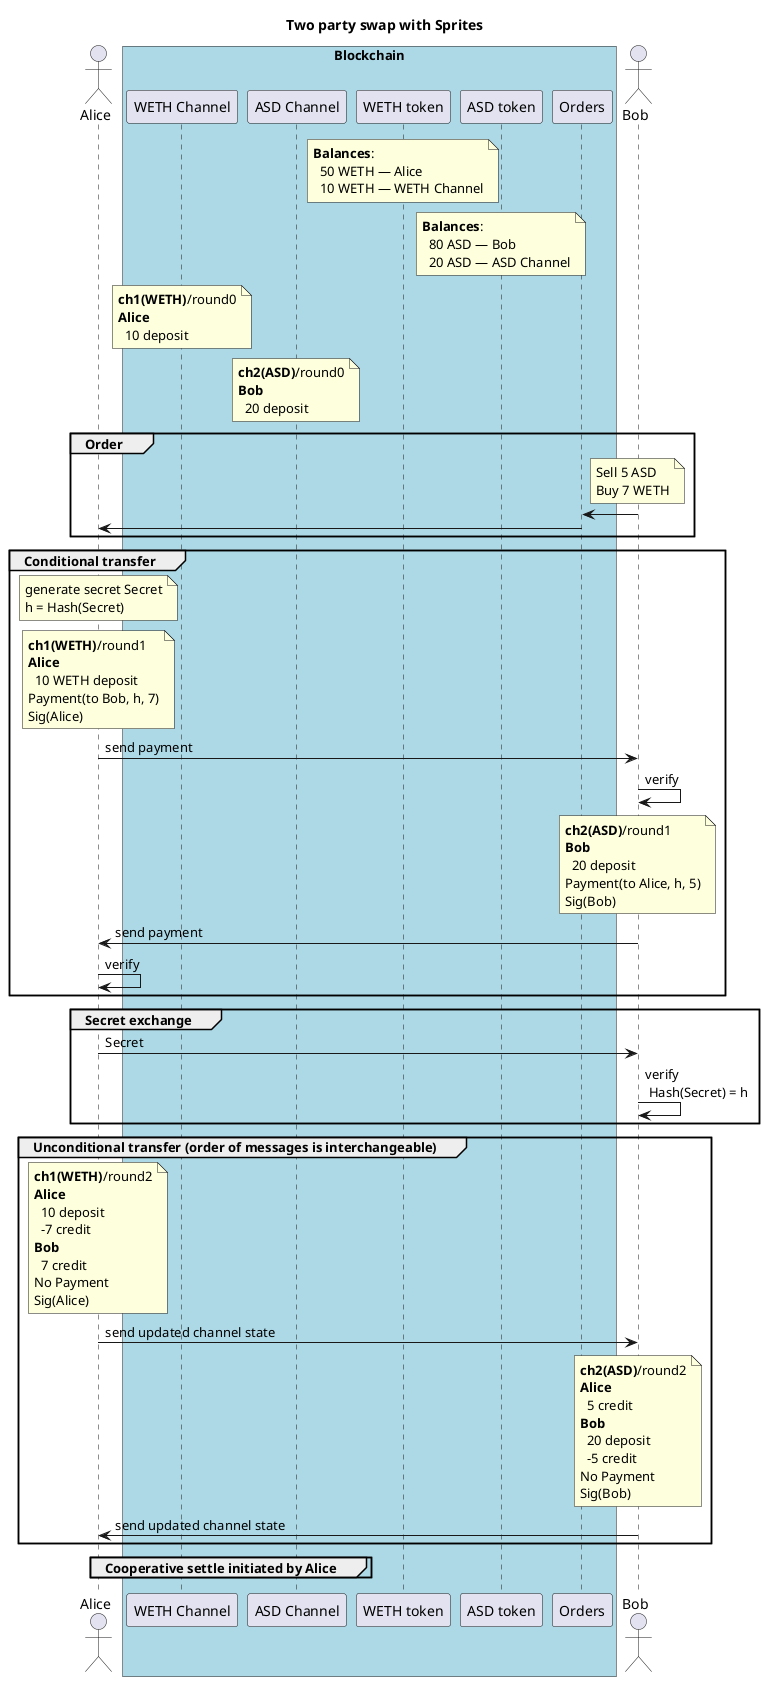 @startuml
title Two party swap with Sprites
' Assume we have an open channel with sufficient deposit

actor Alice as A

box "Blockchain" #lightblue
    participant "WETH Channel" as wethch
    participant "ASD Channel" as asdch
    participant "WETH token" as weth
    participant "ASD token" as asd
    participant "Orders" as O
    end box

actor Bob as B

note over weth: **Balances**:\n  50 WETH — Alice\n  10 WETH — WETH Channel
note over asd: **Balances**:\n  80 ASD — Bob\n  20 ASD — ASD Channel

note over wethch: **ch1(WETH)**/round0\n**Alice**\n  10 deposit
note over asdch: **ch2(ASD)**/round0\n**Bob**\n  20 deposit

group Order
    note over B: Sell 5 ASD\nBuy 7 WETH
    B -> O:
    O -> A:
end

group Conditional transfer
    note over A: generate secret Secret\nh = Hash(Secret)
    note over A: **ch1(WETH)**/round1\n**Alice**\n  10 WETH deposit\nPayment(to Bob, h, 7)\nSig(Alice)
    A -> B: send payment
    B -> B: verify
    note over B: **ch2(ASD)**/round1\n**Bob**\n  20 deposit\nPayment(to Alice, h, 5)\nSig(Bob)
    B -> A: send payment
    A -> A: verify
end

group Secret exchange
 A -> B: Secret
 B -> B: verify \n Hash(Secret) = h
end

group Unconditional transfer (order of messages is interchangeable)
    note over A: **ch1(WETH)**/round2\n**Alice**\n  10 deposit\n  -7 credit\n**Bob**\n  7 credit\nNo Payment\nSig(Alice)

    A -> B: send updated channel state

    note over B: **ch2(ASD)**/round2\n**Alice**\n  5 credit\n**Bob**\n  20 deposit\n  -5 credit\nNo Payment\nSig(Bob)
    B -> A: send updated channel state
end

group Cooperative settle initiated by Alice
end

@enduml
